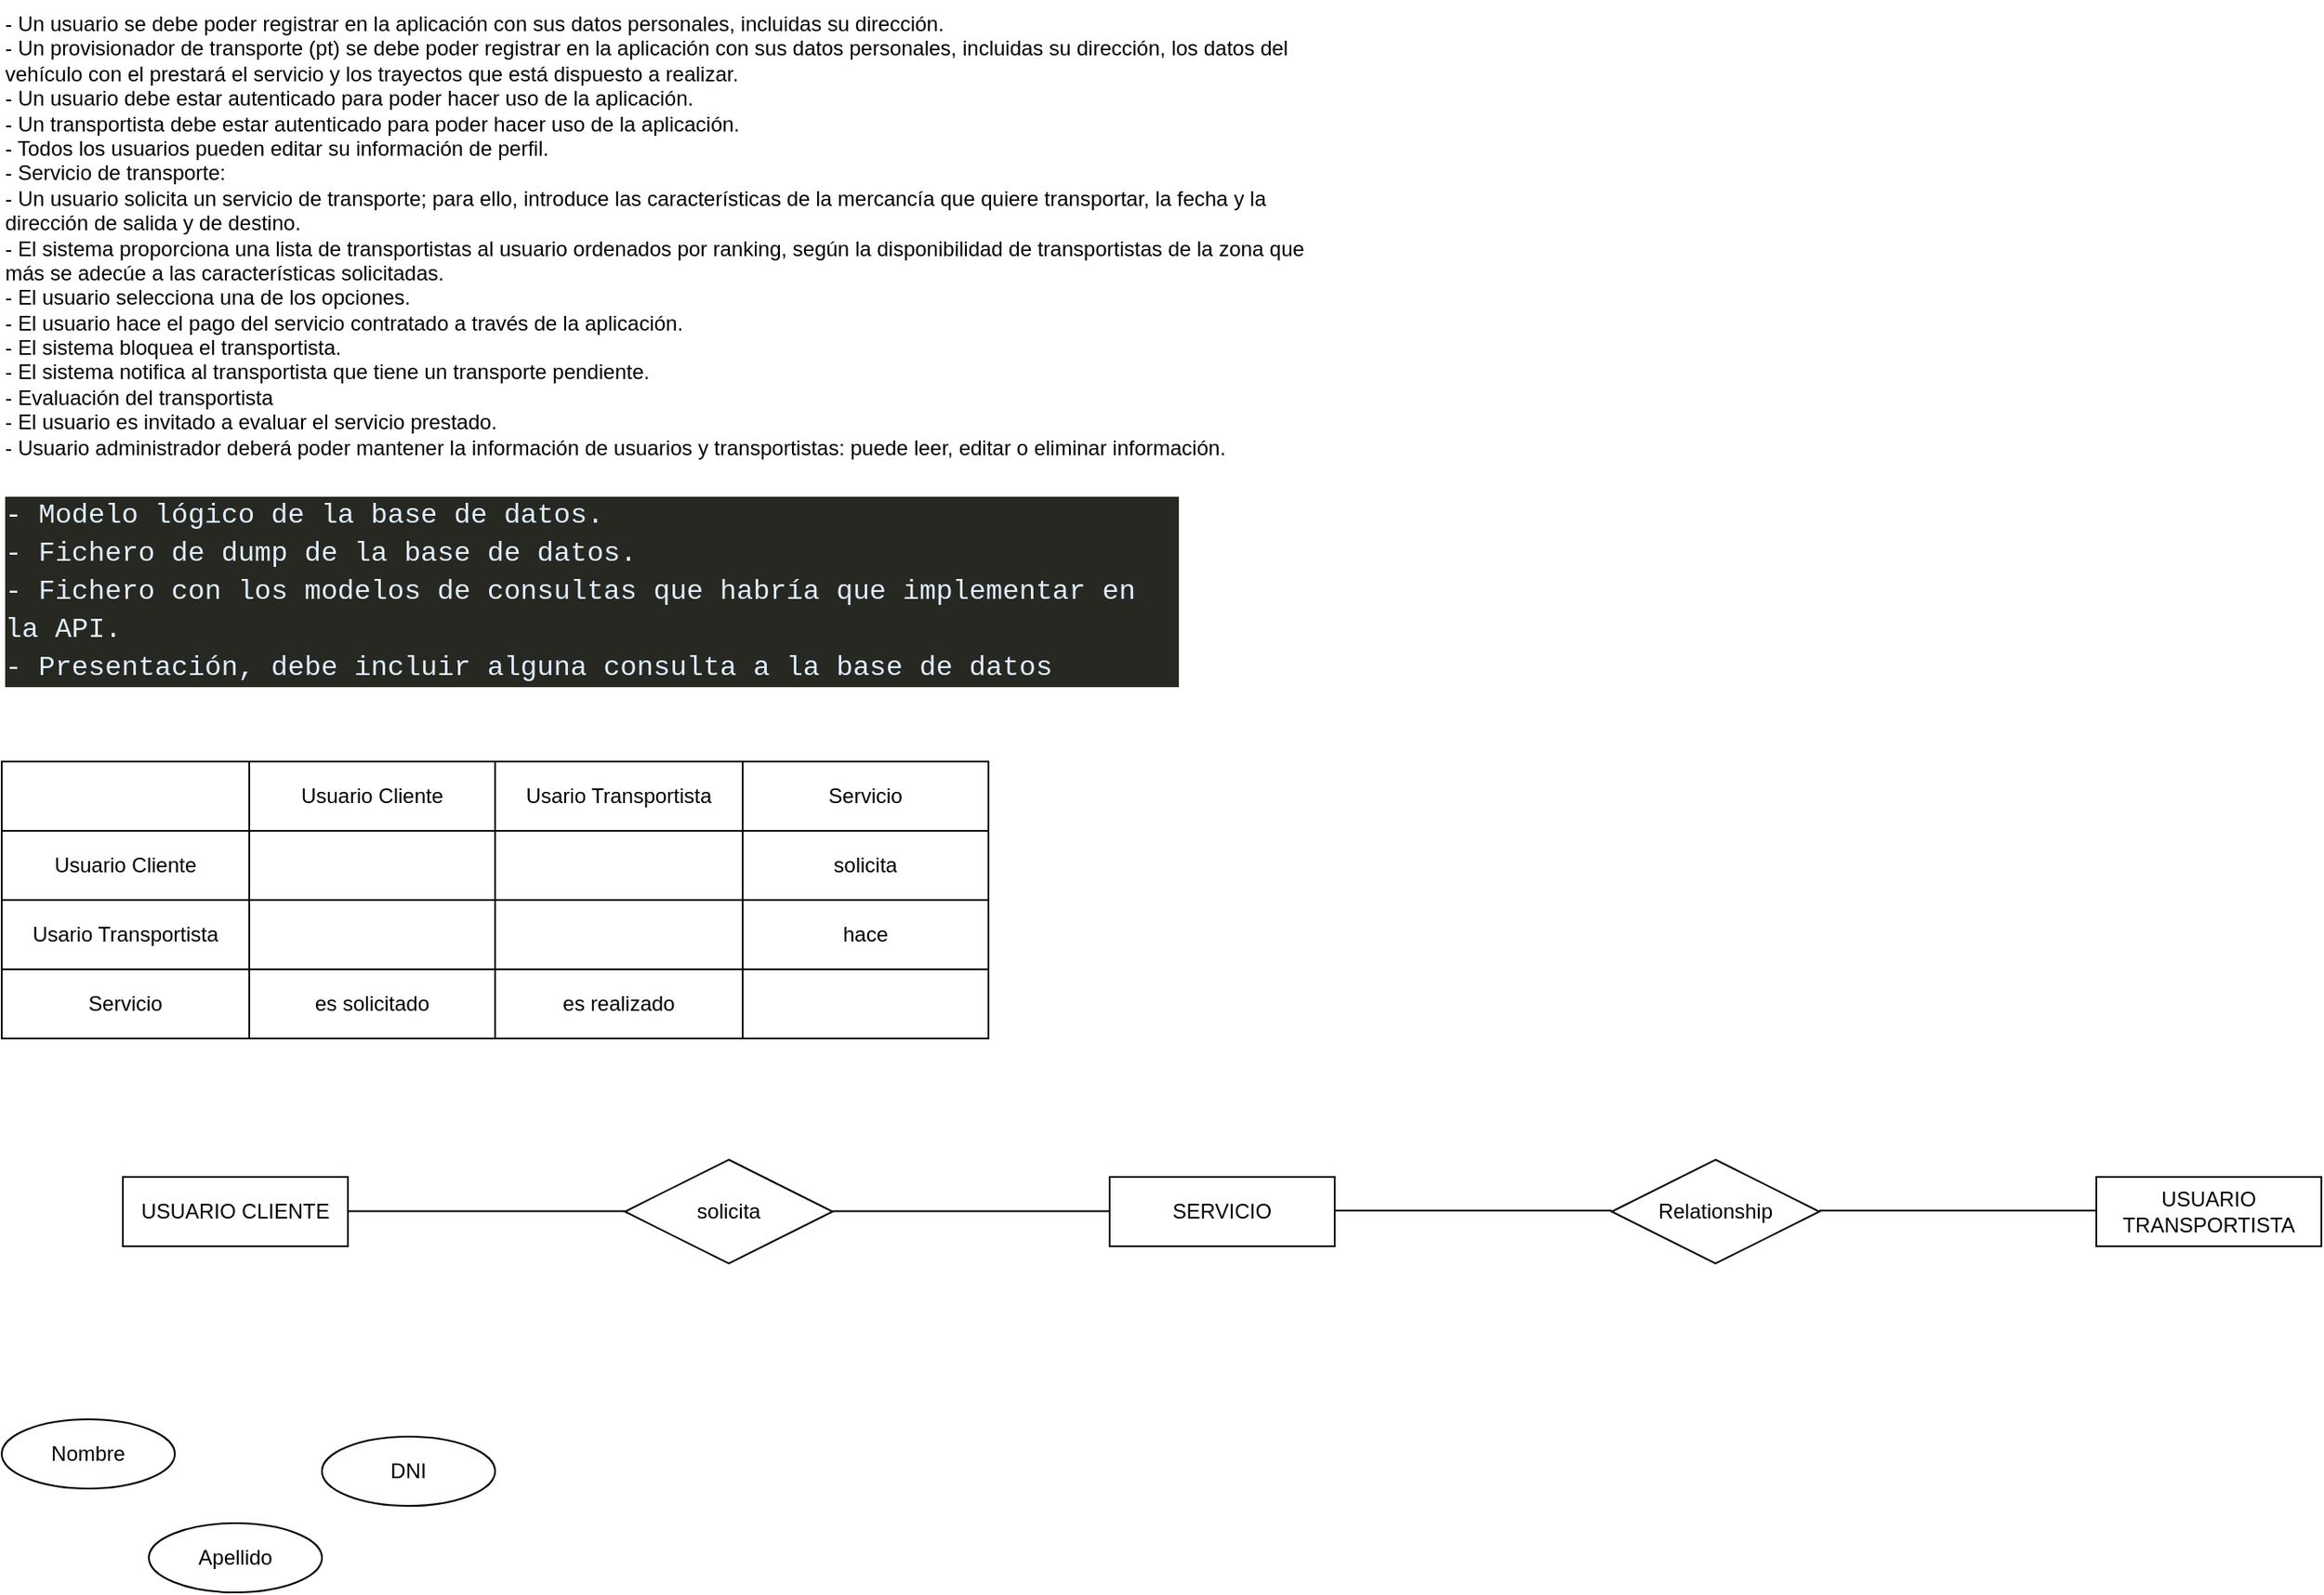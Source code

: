 <mxfile version="22.1.17" type="github">
  <diagram id="R2lEEEUBdFMjLlhIrx00" name="Page-1">
    <mxGraphModel dx="828" dy="698" grid="1" gridSize="10" guides="1" tooltips="1" connect="1" arrows="1" fold="1" page="1" pageScale="1" pageWidth="850" pageHeight="1100" math="0" shadow="0" extFonts="Permanent Marker^https://fonts.googleapis.com/css?family=Permanent+Marker">
      <root>
        <mxCell id="0" />
        <mxCell id="1" parent="0" />
        <mxCell id="XYO_S3u_A2tb_Ycb6_oL-1" value="- Un usuario se debe poder registrar en la aplicación con sus datos personales, incluidas su dirección. &#xa;- Un provisionador de transporte (pt) se debe poder registrar en la aplicación con sus datos personales, incluidas su dirección, los datos del vehículo con el prestará el servicio y los trayectos que está dispuesto a realizar. &#xa;- Un usuario debe estar autenticado para poder hacer uso de la aplicación. &#xa;- Un transportista debe estar autenticado para poder hacer uso de la aplicación. &#xa;- Todos los usuarios pueden editar su información de perfil. &#xa;- Servicio de transporte: &#xa;  - Un usuario solicita un servicio de transporte; para ello, introduce las características de la mercancía que quiere transportar, la fecha y la dirección de salida y de destino. &#xa;  - El sistema proporciona una lista de transportistas al usuario ordenados por ranking, según la disponibilidad de transportistas de la zona que más se adecúe a las características solicitadas. &#xa;  - El usuario selecciona una de los opciones. &#xa;  - El usuario hace el pago del servicio contratado a través de la aplicación. &#xa;  - El sistema bloquea el transportista. &#xa;  - El sistema notifica al transportista que tiene un transporte pendiente. &#xa;- Evaluación del transportista &#xa;  - El usuario es invitado a evaluar el servicio prestado. &#xa;- Usuario administrador deberá poder mantener la información de usuarios y transportistas: puede leer, editar o eliminar información." style="text;whiteSpace=wrap;html=1;" parent="1" vertex="1">
          <mxGeometry x="40" y="40" width="760" height="280" as="geometry" />
        </mxCell>
        <mxCell id="XYO_S3u_A2tb_Ycb6_oL-2" value="&lt;div style=&quot;color: rgb(255, 255, 255); background-color: rgb(39, 40, 34); font-family: Consolas, &amp;quot;Courier New&amp;quot;, monospace; font-weight: normal; font-size: 16px; line-height: 22px;&quot;&gt;&lt;div style=&quot;border-color: var(--border-color);&quot;&gt;-&lt;span style=&quot;border-color: var(--border-color);&quot;&gt;&amp;nbsp;&lt;/span&gt;&lt;span style=&quot;border-color: var(--border-color); color: rgb(225, 239, 255);&quot;&gt;Modelo lógico de la base de datos.&lt;/span&gt;&lt;/div&gt;&lt;div style=&quot;border-color: var(--border-color);&quot;&gt;&lt;span style=&quot;border-color: var(--border-color); color: rgb(225, 239, 255);&quot;&gt;-&lt;/span&gt;&lt;span style=&quot;border-color: var(--border-color);&quot;&gt;&amp;nbsp;&lt;/span&gt;&lt;span style=&quot;border-color: var(--border-color); color: rgb(225, 239, 255);&quot;&gt;Fichero de dump de la base de datos.&lt;/span&gt;&lt;/div&gt;&lt;div style=&quot;border-color: var(--border-color);&quot;&gt;&lt;span style=&quot;border-color: var(--border-color); color: rgb(225, 239, 255);&quot;&gt;-&lt;/span&gt;&lt;span style=&quot;border-color: var(--border-color);&quot;&gt;&amp;nbsp;&lt;/span&gt;&lt;span style=&quot;border-color: var(--border-color); color: rgb(225, 239, 255);&quot;&gt;Fichero con los modelos de consultas que habría que implementar en la API.&lt;/span&gt;&lt;/div&gt;&lt;div style=&quot;border-color: var(--border-color);&quot;&gt;&lt;span style=&quot;border-color: var(--border-color); color: rgb(225, 239, 255);&quot;&gt;-&lt;/span&gt;&lt;span style=&quot;border-color: var(--border-color);&quot;&gt;&amp;nbsp;&lt;/span&gt;&lt;span style=&quot;border-color: var(--border-color); color: rgb(225, 239, 255);&quot;&gt;Presentación, debe incluir alguna consulta a la base de datos&lt;/span&gt;&lt;/div&gt;&lt;/div&gt;" style="text;whiteSpace=wrap;html=1;" parent="1" vertex="1">
          <mxGeometry x="40" y="320" width="680" height="100" as="geometry" />
        </mxCell>
        <mxCell id="AyDjndvUcT2t_tg9O84d-157" value="" style="shape=table;startSize=0;container=1;collapsible=0;childLayout=tableLayout;" vertex="1" parent="1">
          <mxGeometry x="40" y="480" width="570" height="160" as="geometry" />
        </mxCell>
        <mxCell id="AyDjndvUcT2t_tg9O84d-158" value="" style="shape=tableRow;horizontal=0;startSize=0;swimlaneHead=0;swimlaneBody=0;strokeColor=inherit;top=0;left=0;bottom=0;right=0;collapsible=0;dropTarget=0;fillColor=none;points=[[0,0.5],[1,0.5]];portConstraint=eastwest;" vertex="1" parent="AyDjndvUcT2t_tg9O84d-157">
          <mxGeometry width="570" height="40" as="geometry" />
        </mxCell>
        <mxCell id="AyDjndvUcT2t_tg9O84d-159" value="" style="shape=partialRectangle;html=1;whiteSpace=wrap;connectable=0;strokeColor=inherit;overflow=hidden;fillColor=none;top=0;left=0;bottom=0;right=0;pointerEvents=1;" vertex="1" parent="AyDjndvUcT2t_tg9O84d-158">
          <mxGeometry width="143" height="40" as="geometry">
            <mxRectangle width="143" height="40" as="alternateBounds" />
          </mxGeometry>
        </mxCell>
        <mxCell id="AyDjndvUcT2t_tg9O84d-160" value="Usuario Cliente" style="shape=partialRectangle;html=1;whiteSpace=wrap;connectable=0;strokeColor=inherit;overflow=hidden;fillColor=none;top=0;left=0;bottom=0;right=0;pointerEvents=1;" vertex="1" parent="AyDjndvUcT2t_tg9O84d-158">
          <mxGeometry x="143" width="142" height="40" as="geometry">
            <mxRectangle width="142" height="40" as="alternateBounds" />
          </mxGeometry>
        </mxCell>
        <mxCell id="AyDjndvUcT2t_tg9O84d-161" value="Usario Transportista" style="shape=partialRectangle;html=1;whiteSpace=wrap;connectable=0;strokeColor=inherit;overflow=hidden;fillColor=none;top=0;left=0;bottom=0;right=0;pointerEvents=1;" vertex="1" parent="AyDjndvUcT2t_tg9O84d-158">
          <mxGeometry x="285" width="143" height="40" as="geometry">
            <mxRectangle width="143" height="40" as="alternateBounds" />
          </mxGeometry>
        </mxCell>
        <mxCell id="AyDjndvUcT2t_tg9O84d-162" value="Servicio" style="shape=partialRectangle;html=1;whiteSpace=wrap;connectable=0;strokeColor=inherit;overflow=hidden;fillColor=none;top=0;left=0;bottom=0;right=0;pointerEvents=1;" vertex="1" parent="AyDjndvUcT2t_tg9O84d-158">
          <mxGeometry x="428" width="142" height="40" as="geometry">
            <mxRectangle width="142" height="40" as="alternateBounds" />
          </mxGeometry>
        </mxCell>
        <mxCell id="AyDjndvUcT2t_tg9O84d-163" value="" style="shape=tableRow;horizontal=0;startSize=0;swimlaneHead=0;swimlaneBody=0;strokeColor=inherit;top=0;left=0;bottom=0;right=0;collapsible=0;dropTarget=0;fillColor=none;points=[[0,0.5],[1,0.5]];portConstraint=eastwest;" vertex="1" parent="AyDjndvUcT2t_tg9O84d-157">
          <mxGeometry y="40" width="570" height="40" as="geometry" />
        </mxCell>
        <mxCell id="AyDjndvUcT2t_tg9O84d-164" value="Usuario Cliente" style="shape=partialRectangle;html=1;whiteSpace=wrap;connectable=0;strokeColor=inherit;overflow=hidden;fillColor=none;top=0;left=0;bottom=0;right=0;pointerEvents=1;" vertex="1" parent="AyDjndvUcT2t_tg9O84d-163">
          <mxGeometry width="143" height="40" as="geometry">
            <mxRectangle width="143" height="40" as="alternateBounds" />
          </mxGeometry>
        </mxCell>
        <mxCell id="AyDjndvUcT2t_tg9O84d-165" value="" style="shape=partialRectangle;html=1;whiteSpace=wrap;connectable=0;strokeColor=inherit;overflow=hidden;fillColor=none;top=0;left=0;bottom=0;right=0;pointerEvents=1;" vertex="1" parent="AyDjndvUcT2t_tg9O84d-163">
          <mxGeometry x="143" width="142" height="40" as="geometry">
            <mxRectangle width="142" height="40" as="alternateBounds" />
          </mxGeometry>
        </mxCell>
        <mxCell id="AyDjndvUcT2t_tg9O84d-166" value="" style="shape=partialRectangle;html=1;whiteSpace=wrap;connectable=0;strokeColor=inherit;overflow=hidden;fillColor=none;top=0;left=0;bottom=0;right=0;pointerEvents=1;" vertex="1" parent="AyDjndvUcT2t_tg9O84d-163">
          <mxGeometry x="285" width="143" height="40" as="geometry">
            <mxRectangle width="143" height="40" as="alternateBounds" />
          </mxGeometry>
        </mxCell>
        <mxCell id="AyDjndvUcT2t_tg9O84d-167" value="solicita" style="shape=partialRectangle;html=1;whiteSpace=wrap;connectable=0;strokeColor=inherit;overflow=hidden;fillColor=none;top=0;left=0;bottom=0;right=0;pointerEvents=1;" vertex="1" parent="AyDjndvUcT2t_tg9O84d-163">
          <mxGeometry x="428" width="142" height="40" as="geometry">
            <mxRectangle width="142" height="40" as="alternateBounds" />
          </mxGeometry>
        </mxCell>
        <mxCell id="AyDjndvUcT2t_tg9O84d-168" value="" style="shape=tableRow;horizontal=0;startSize=0;swimlaneHead=0;swimlaneBody=0;strokeColor=inherit;top=0;left=0;bottom=0;right=0;collapsible=0;dropTarget=0;fillColor=none;points=[[0,0.5],[1,0.5]];portConstraint=eastwest;" vertex="1" parent="AyDjndvUcT2t_tg9O84d-157">
          <mxGeometry y="80" width="570" height="40" as="geometry" />
        </mxCell>
        <mxCell id="AyDjndvUcT2t_tg9O84d-169" value="Usario Transportista" style="shape=partialRectangle;html=1;whiteSpace=wrap;connectable=0;strokeColor=inherit;overflow=hidden;fillColor=none;top=0;left=0;bottom=0;right=0;pointerEvents=1;" vertex="1" parent="AyDjndvUcT2t_tg9O84d-168">
          <mxGeometry width="143" height="40" as="geometry">
            <mxRectangle width="143" height="40" as="alternateBounds" />
          </mxGeometry>
        </mxCell>
        <mxCell id="AyDjndvUcT2t_tg9O84d-170" value="" style="shape=partialRectangle;html=1;whiteSpace=wrap;connectable=0;strokeColor=inherit;overflow=hidden;fillColor=none;top=0;left=0;bottom=0;right=0;pointerEvents=1;" vertex="1" parent="AyDjndvUcT2t_tg9O84d-168">
          <mxGeometry x="143" width="142" height="40" as="geometry">
            <mxRectangle width="142" height="40" as="alternateBounds" />
          </mxGeometry>
        </mxCell>
        <mxCell id="AyDjndvUcT2t_tg9O84d-171" value="" style="shape=partialRectangle;html=1;whiteSpace=wrap;connectable=0;strokeColor=inherit;overflow=hidden;fillColor=none;top=0;left=0;bottom=0;right=0;pointerEvents=1;" vertex="1" parent="AyDjndvUcT2t_tg9O84d-168">
          <mxGeometry x="285" width="143" height="40" as="geometry">
            <mxRectangle width="143" height="40" as="alternateBounds" />
          </mxGeometry>
        </mxCell>
        <mxCell id="AyDjndvUcT2t_tg9O84d-172" value="hace" style="shape=partialRectangle;html=1;whiteSpace=wrap;connectable=0;strokeColor=inherit;overflow=hidden;fillColor=none;top=0;left=0;bottom=0;right=0;pointerEvents=1;" vertex="1" parent="AyDjndvUcT2t_tg9O84d-168">
          <mxGeometry x="428" width="142" height="40" as="geometry">
            <mxRectangle width="142" height="40" as="alternateBounds" />
          </mxGeometry>
        </mxCell>
        <mxCell id="AyDjndvUcT2t_tg9O84d-173" value="" style="shape=tableRow;horizontal=0;startSize=0;swimlaneHead=0;swimlaneBody=0;strokeColor=inherit;top=0;left=0;bottom=0;right=0;collapsible=0;dropTarget=0;fillColor=none;points=[[0,0.5],[1,0.5]];portConstraint=eastwest;" vertex="1" parent="AyDjndvUcT2t_tg9O84d-157">
          <mxGeometry y="120" width="570" height="40" as="geometry" />
        </mxCell>
        <mxCell id="AyDjndvUcT2t_tg9O84d-174" value="Servicio" style="shape=partialRectangle;html=1;whiteSpace=wrap;connectable=0;strokeColor=inherit;overflow=hidden;fillColor=none;top=0;left=0;bottom=0;right=0;pointerEvents=1;" vertex="1" parent="AyDjndvUcT2t_tg9O84d-173">
          <mxGeometry width="143" height="40" as="geometry">
            <mxRectangle width="143" height="40" as="alternateBounds" />
          </mxGeometry>
        </mxCell>
        <mxCell id="AyDjndvUcT2t_tg9O84d-175" value="es solicitado" style="shape=partialRectangle;html=1;whiteSpace=wrap;connectable=0;strokeColor=inherit;overflow=hidden;fillColor=none;top=0;left=0;bottom=0;right=0;pointerEvents=1;" vertex="1" parent="AyDjndvUcT2t_tg9O84d-173">
          <mxGeometry x="143" width="142" height="40" as="geometry">
            <mxRectangle width="142" height="40" as="alternateBounds" />
          </mxGeometry>
        </mxCell>
        <mxCell id="AyDjndvUcT2t_tg9O84d-176" value="es realizado" style="shape=partialRectangle;html=1;whiteSpace=wrap;connectable=0;strokeColor=inherit;overflow=hidden;fillColor=none;top=0;left=0;bottom=0;right=0;pointerEvents=1;" vertex="1" parent="AyDjndvUcT2t_tg9O84d-173">
          <mxGeometry x="285" width="143" height="40" as="geometry">
            <mxRectangle width="143" height="40" as="alternateBounds" />
          </mxGeometry>
        </mxCell>
        <mxCell id="AyDjndvUcT2t_tg9O84d-177" value="" style="shape=partialRectangle;html=1;whiteSpace=wrap;connectable=0;strokeColor=inherit;overflow=hidden;fillColor=none;top=0;left=0;bottom=0;right=0;pointerEvents=1;" vertex="1" parent="AyDjndvUcT2t_tg9O84d-173">
          <mxGeometry x="428" width="142" height="40" as="geometry">
            <mxRectangle width="142" height="40" as="alternateBounds" />
          </mxGeometry>
        </mxCell>
        <mxCell id="AyDjndvUcT2t_tg9O84d-178" value="USUARIO CLIENTE" style="whiteSpace=wrap;html=1;align=center;" vertex="1" parent="1">
          <mxGeometry x="110" y="720" width="130" height="40" as="geometry" />
        </mxCell>
        <mxCell id="AyDjndvUcT2t_tg9O84d-179" value="USUARIO TRANSPORTISTA" style="whiteSpace=wrap;html=1;align=center;" vertex="1" parent="1">
          <mxGeometry x="1250" y="720" width="130" height="40" as="geometry" />
        </mxCell>
        <mxCell id="AyDjndvUcT2t_tg9O84d-180" value="SERVICIO" style="whiteSpace=wrap;html=1;align=center;" vertex="1" parent="1">
          <mxGeometry x="680" y="720" width="130" height="40" as="geometry" />
        </mxCell>
        <mxCell id="AyDjndvUcT2t_tg9O84d-182" value="solicita" style="shape=rhombus;perimeter=rhombusPerimeter;whiteSpace=wrap;html=1;align=center;" vertex="1" parent="1">
          <mxGeometry x="400" y="710" width="120" height="60" as="geometry" />
        </mxCell>
        <mxCell id="AyDjndvUcT2t_tg9O84d-183" value="" style="endArrow=none;html=1;rounded=0;" edge="1" parent="1">
          <mxGeometry relative="1" as="geometry">
            <mxPoint x="240" y="739.71" as="sourcePoint" />
            <mxPoint x="400" y="739.71" as="targetPoint" />
          </mxGeometry>
        </mxCell>
        <mxCell id="AyDjndvUcT2t_tg9O84d-184" value="" style="endArrow=none;html=1;rounded=0;" edge="1" parent="1">
          <mxGeometry relative="1" as="geometry">
            <mxPoint x="520" y="739.71" as="sourcePoint" />
            <mxPoint x="680" y="739.71" as="targetPoint" />
          </mxGeometry>
        </mxCell>
        <mxCell id="AyDjndvUcT2t_tg9O84d-185" value="Relationship" style="shape=rhombus;perimeter=rhombusPerimeter;whiteSpace=wrap;html=1;align=center;" vertex="1" parent="1">
          <mxGeometry x="970" y="710" width="120" height="60" as="geometry" />
        </mxCell>
        <mxCell id="AyDjndvUcT2t_tg9O84d-186" value="" style="endArrow=none;html=1;rounded=0;" edge="1" parent="1">
          <mxGeometry relative="1" as="geometry">
            <mxPoint x="810" y="739.41" as="sourcePoint" />
            <mxPoint x="970" y="739.41" as="targetPoint" />
          </mxGeometry>
        </mxCell>
        <mxCell id="AyDjndvUcT2t_tg9O84d-187" value="" style="endArrow=none;html=1;rounded=0;" edge="1" parent="1">
          <mxGeometry relative="1" as="geometry">
            <mxPoint x="1090" y="739.41" as="sourcePoint" />
            <mxPoint x="1250" y="739.41" as="targetPoint" />
          </mxGeometry>
        </mxCell>
        <mxCell id="AyDjndvUcT2t_tg9O84d-188" value="Nombre" style="ellipse;whiteSpace=wrap;html=1;align=center;" vertex="1" parent="1">
          <mxGeometry x="40" y="860" width="100" height="40" as="geometry" />
        </mxCell>
        <mxCell id="AyDjndvUcT2t_tg9O84d-189" value="Apellido" style="ellipse;whiteSpace=wrap;html=1;align=center;" vertex="1" parent="1">
          <mxGeometry x="125" y="920" width="100" height="40" as="geometry" />
        </mxCell>
        <mxCell id="AyDjndvUcT2t_tg9O84d-190" value="DNI" style="ellipse;whiteSpace=wrap;html=1;align=center;" vertex="1" parent="1">
          <mxGeometry x="225" y="870" width="100" height="40" as="geometry" />
        </mxCell>
      </root>
    </mxGraphModel>
  </diagram>
</mxfile>

